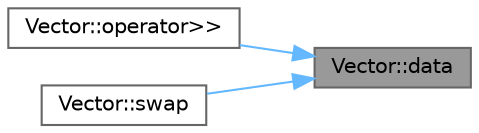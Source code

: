 digraph "Vector::data"
{
 // LATEX_PDF_SIZE
  bgcolor="transparent";
  edge [fontname=Helvetica,fontsize=10,labelfontname=Helvetica,labelfontsize=10];
  node [fontname=Helvetica,fontsize=10,shape=box,height=0.2,width=0.4];
  rankdir="RL";
  Node1 [id="Node000001",label="Vector::data",height=0.2,width=0.4,color="gray40", fillcolor="grey60", style="filled", fontcolor="black",tooltip=" "];
  Node1 -> Node2 [id="edge1_Node000001_Node000002",dir="back",color="steelblue1",style="solid",tooltip=" "];
  Node2 [id="Node000002",label="Vector::operator\>\>",height=0.2,width=0.4,color="grey40", fillcolor="white", style="filled",URL="$class_vector.html#a6ef09798c22104e5a6a547591b527894",tooltip=" "];
  Node1 -> Node3 [id="edge2_Node000001_Node000003",dir="back",color="steelblue1",style="solid",tooltip=" "];
  Node3 [id="Node000003",label="Vector::swap",height=0.2,width=0.4,color="grey40", fillcolor="white", style="filled",URL="$class_vector.html#a6b3ed4325e3451e917db94c574b13efc",tooltip=" "];
}
